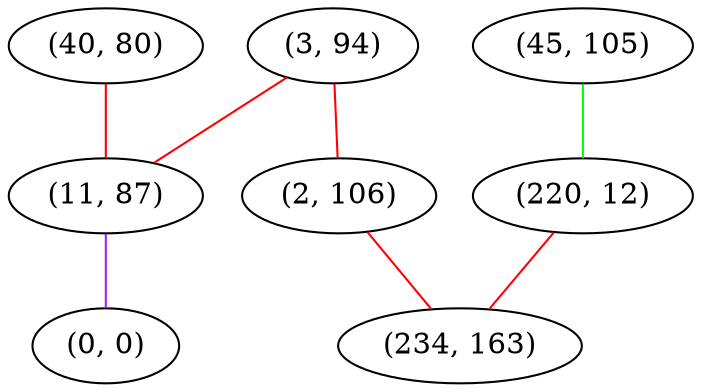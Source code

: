 graph "" {
"(40, 80)";
"(3, 94)";
"(2, 106)";
"(11, 87)";
"(0, 0)";
"(45, 105)";
"(220, 12)";
"(234, 163)";
"(40, 80)" -- "(11, 87)"  [color=red, key=0, weight=1];
"(3, 94)" -- "(11, 87)"  [color=red, key=0, weight=1];
"(3, 94)" -- "(2, 106)"  [color=red, key=0, weight=1];
"(2, 106)" -- "(234, 163)"  [color=red, key=0, weight=1];
"(11, 87)" -- "(0, 0)"  [color=purple, key=0, weight=4];
"(45, 105)" -- "(220, 12)"  [color=green, key=0, weight=2];
"(220, 12)" -- "(234, 163)"  [color=red, key=0, weight=1];
}

